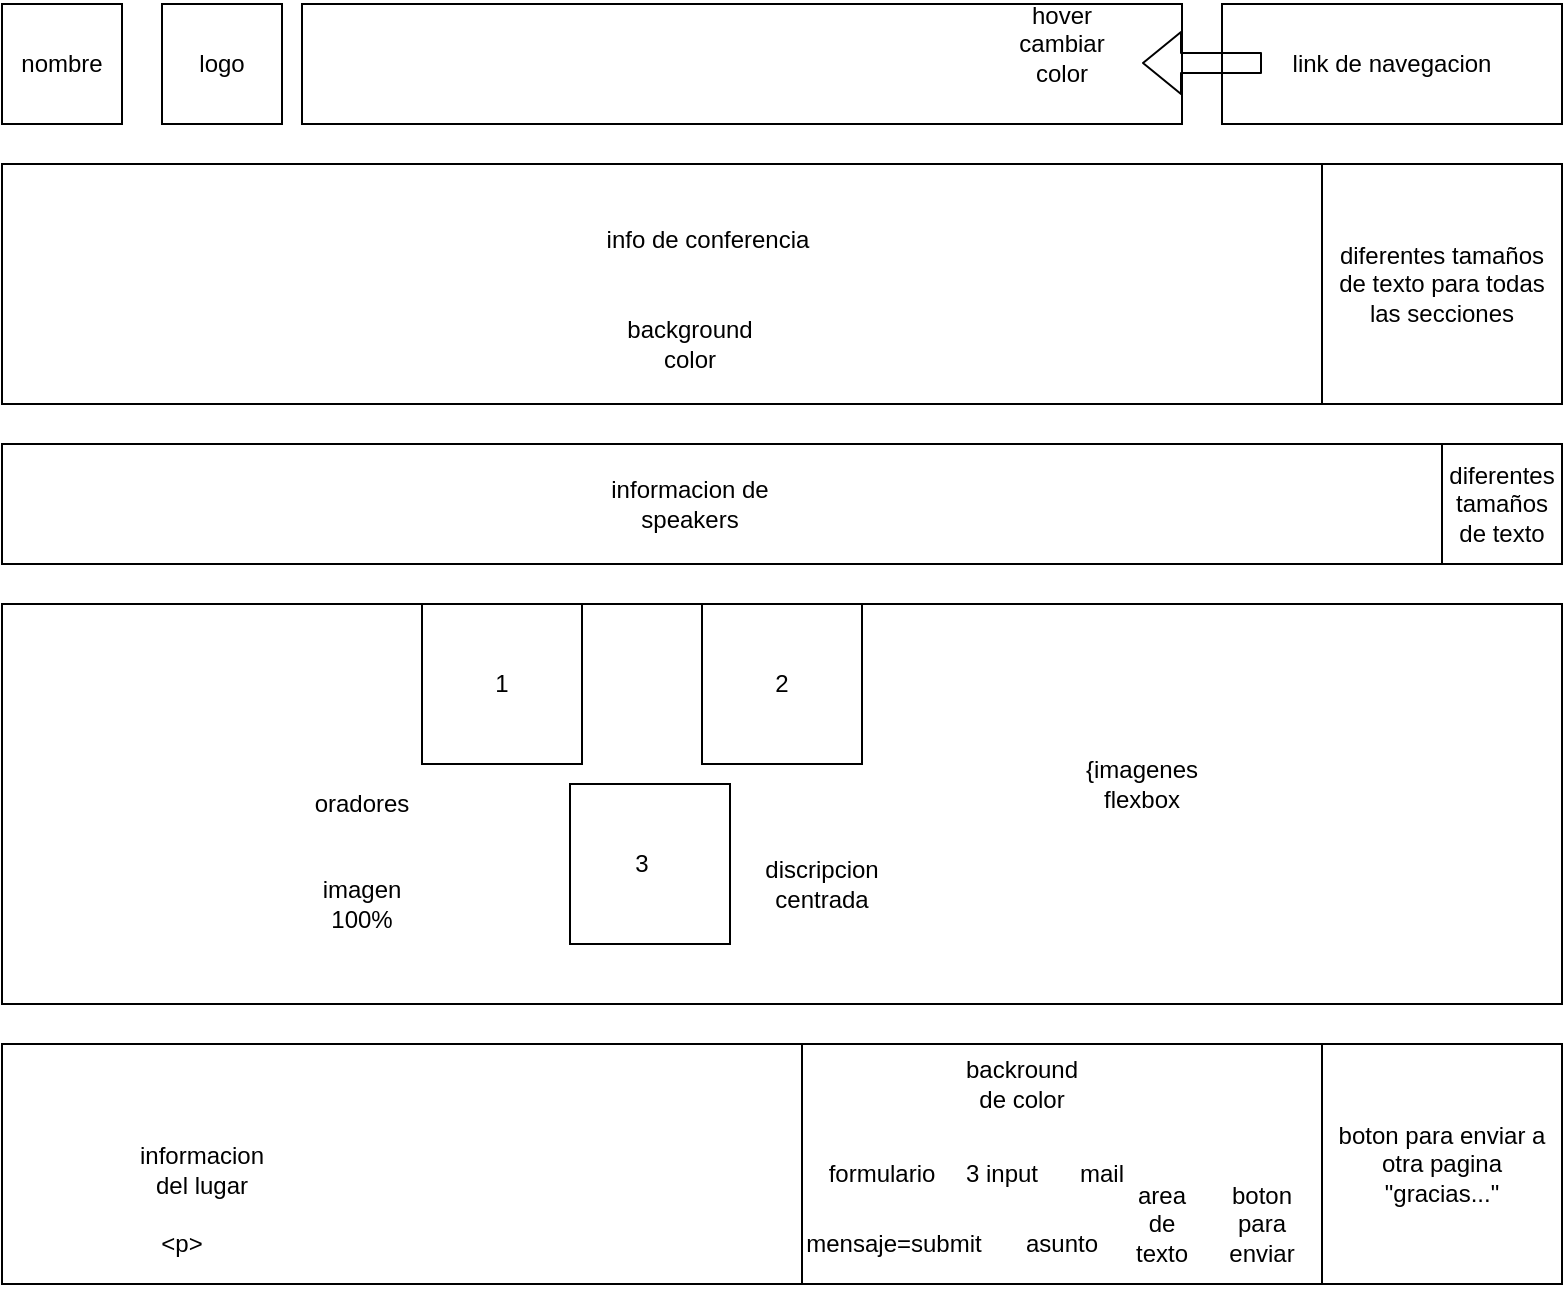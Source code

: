<mxfile version="15.3.8" type="device" pages="2"><diagram id="xcteM_J86JOtqxVUACL3" name="Page-1"><mxGraphModel dx="801" dy="1602" grid="1" gridSize="10" guides="1" tooltips="1" connect="1" arrows="1" fold="1" page="1" pageScale="1" pageWidth="827" pageHeight="1169" math="0" shadow="0"><root><mxCell id="0"/><mxCell id="1" parent="0"/><mxCell id="vBYxKrO4zpPBQ3xobEM4-1" value="" style="rounded=0;whiteSpace=wrap;html=1;" parent="1" vertex="1"><mxGeometry x="200" width="440" height="60" as="geometry"/></mxCell><mxCell id="vBYxKrO4zpPBQ3xobEM4-4" value="logo" style="whiteSpace=wrap;html=1;aspect=fixed;" parent="1" vertex="1"><mxGeometry x="130" width="60" height="60" as="geometry"/></mxCell><mxCell id="vBYxKrO4zpPBQ3xobEM4-5" value="nombre" style="whiteSpace=wrap;html=1;aspect=fixed;" parent="1" vertex="1"><mxGeometry x="50" width="60" height="60" as="geometry"/></mxCell><mxCell id="vBYxKrO4zpPBQ3xobEM4-6" value="link de navegacion" style="rounded=0;whiteSpace=wrap;html=1;" parent="1" vertex="1"><mxGeometry x="660" width="170" height="60" as="geometry"/></mxCell><mxCell id="vBYxKrO4zpPBQ3xobEM4-11" value="" style="shape=flexArrow;endArrow=classic;html=1;" parent="1" edge="1"><mxGeometry width="50" height="50" relative="1" as="geometry"><mxPoint x="680" y="29.5" as="sourcePoint"/><mxPoint x="620" y="29.5" as="targetPoint"/></mxGeometry></mxCell><mxCell id="vBYxKrO4zpPBQ3xobEM4-13" value="hover cambiar color" style="text;html=1;strokeColor=none;fillColor=none;align=center;verticalAlign=middle;whiteSpace=wrap;rounded=0;" parent="1" vertex="1"><mxGeometry x="560" y="10" width="40" height="20" as="geometry"/></mxCell><mxCell id="vBYxKrO4zpPBQ3xobEM4-14" value="" style="rounded=0;whiteSpace=wrap;html=1;" parent="1" vertex="1"><mxGeometry x="50" y="80" width="780" height="120" as="geometry"/></mxCell><mxCell id="vBYxKrO4zpPBQ3xobEM4-17" value="diferentes tamaños de texto para todas las secciones" style="whiteSpace=wrap;html=1;aspect=fixed;" parent="1" vertex="1"><mxGeometry x="710" y="80" width="120" height="120" as="geometry"/></mxCell><mxCell id="vBYxKrO4zpPBQ3xobEM4-18" value="info de conferencia" style="text;html=1;strokeColor=none;fillColor=none;align=center;verticalAlign=middle;whiteSpace=wrap;rounded=0;" parent="1" vertex="1"><mxGeometry x="330" y="100" width="146" height="35" as="geometry"/></mxCell><mxCell id="vBYxKrO4zpPBQ3xobEM4-19" value="" style="rounded=0;whiteSpace=wrap;html=1;" parent="1" vertex="1"><mxGeometry x="50" y="220" width="780" height="60" as="geometry"/></mxCell><mxCell id="vBYxKrO4zpPBQ3xobEM4-20" value="informacion de speakers" style="text;html=1;strokeColor=none;fillColor=none;align=center;verticalAlign=middle;whiteSpace=wrap;rounded=0;" parent="1" vertex="1"><mxGeometry x="329" y="240" width="130" height="20" as="geometry"/></mxCell><mxCell id="vBYxKrO4zpPBQ3xobEM4-21" value="" style="whiteSpace=wrap;html=1;aspect=fixed;" parent="1" vertex="1"><mxGeometry x="770" y="220" width="60" height="60" as="geometry"/></mxCell><mxCell id="vBYxKrO4zpPBQ3xobEM4-22" value="diferentes tamaños de texto" style="text;html=1;strokeColor=none;fillColor=none;align=center;verticalAlign=middle;whiteSpace=wrap;rounded=0;" parent="1" vertex="1"><mxGeometry x="780" y="240" width="40" height="20" as="geometry"/></mxCell><mxCell id="vBYxKrO4zpPBQ3xobEM4-24" value="" style="rounded=0;whiteSpace=wrap;html=1;" parent="1" vertex="1"><mxGeometry x="50" y="300" width="780" height="200" as="geometry"/></mxCell><mxCell id="vBYxKrO4zpPBQ3xobEM4-25" value="" style="whiteSpace=wrap;html=1;aspect=fixed;" parent="1" vertex="1"><mxGeometry x="260" y="300" width="80" height="80" as="geometry"/></mxCell><mxCell id="vBYxKrO4zpPBQ3xobEM4-26" value="" style="whiteSpace=wrap;html=1;aspect=fixed;" parent="1" vertex="1"><mxGeometry x="400" y="300" width="80" height="80" as="geometry"/></mxCell><mxCell id="vBYxKrO4zpPBQ3xobEM4-27" value="" style="whiteSpace=wrap;html=1;aspect=fixed;" parent="1" vertex="1"><mxGeometry x="334" y="390" width="80" height="80" as="geometry"/></mxCell><mxCell id="vBYxKrO4zpPBQ3xobEM4-28" value="1" style="text;html=1;strokeColor=none;fillColor=none;align=center;verticalAlign=middle;whiteSpace=wrap;rounded=0;" parent="1" vertex="1"><mxGeometry x="280" y="330" width="40" height="20" as="geometry"/></mxCell><mxCell id="vBYxKrO4zpPBQ3xobEM4-29" value="2" style="text;html=1;strokeColor=none;fillColor=none;align=center;verticalAlign=middle;whiteSpace=wrap;rounded=0;" parent="1" vertex="1"><mxGeometry x="420" y="330" width="40" height="20" as="geometry"/></mxCell><mxCell id="vBYxKrO4zpPBQ3xobEM4-30" value="3" style="text;html=1;strokeColor=none;fillColor=none;align=center;verticalAlign=middle;whiteSpace=wrap;rounded=0;" parent="1" vertex="1"><mxGeometry x="350" y="420" width="40" height="20" as="geometry"/></mxCell><mxCell id="vBYxKrO4zpPBQ3xobEM4-32" value="oradores" style="text;html=1;strokeColor=none;fillColor=none;align=center;verticalAlign=middle;whiteSpace=wrap;rounded=0;" parent="1" vertex="1"><mxGeometry x="210" y="390" width="40" height="20" as="geometry"/></mxCell><mxCell id="vBYxKrO4zpPBQ3xobEM4-33" value="imagen 100%" style="text;html=1;strokeColor=none;fillColor=none;align=center;verticalAlign=middle;whiteSpace=wrap;rounded=0;" parent="1" vertex="1"><mxGeometry x="210" y="440" width="40" height="20" as="geometry"/></mxCell><mxCell id="vBYxKrO4zpPBQ3xobEM4-34" value="discripcion centrada" style="text;html=1;strokeColor=none;fillColor=none;align=center;verticalAlign=middle;whiteSpace=wrap;rounded=0;" parent="1" vertex="1"><mxGeometry x="440" y="430" width="40" height="20" as="geometry"/></mxCell><mxCell id="vBYxKrO4zpPBQ3xobEM4-35" value="{imagenes flexbox" style="text;html=1;strokeColor=none;fillColor=none;align=center;verticalAlign=middle;whiteSpace=wrap;rounded=0;" parent="1" vertex="1"><mxGeometry x="600" y="380" width="40" height="20" as="geometry"/></mxCell><mxCell id="vBYxKrO4zpPBQ3xobEM4-36" value="" style="rounded=0;whiteSpace=wrap;html=1;" parent="1" vertex="1"><mxGeometry x="50" y="520" width="780" height="120" as="geometry"/></mxCell><mxCell id="vBYxKrO4zpPBQ3xobEM4-37" value="informacion del lugar" style="text;html=1;strokeColor=none;fillColor=none;align=center;verticalAlign=middle;whiteSpace=wrap;rounded=0;" parent="1" vertex="1"><mxGeometry x="130" y="572.5" width="40" height="20" as="geometry"/></mxCell><mxCell id="vBYxKrO4zpPBQ3xobEM4-38" value="&amp;lt;p&amp;gt;" style="text;html=1;strokeColor=none;fillColor=none;align=center;verticalAlign=middle;whiteSpace=wrap;rounded=0;" parent="1" vertex="1"><mxGeometry x="120" y="610" width="40" height="20" as="geometry"/></mxCell><mxCell id="vBYxKrO4zpPBQ3xobEM4-41" value="backround de color" style="text;html=1;strokeColor=none;fillColor=none;align=center;verticalAlign=middle;whiteSpace=wrap;rounded=0;" parent="1" vertex="1"><mxGeometry x="540" y="530" width="40" height="20" as="geometry"/></mxCell><mxCell id="vBYxKrO4zpPBQ3xobEM4-45" value="formulario" style="text;html=1;strokeColor=none;fillColor=none;align=center;verticalAlign=middle;whiteSpace=wrap;rounded=0;" parent="1" vertex="1"><mxGeometry x="470" y="575" width="40" height="20" as="geometry"/></mxCell><mxCell id="vBYxKrO4zpPBQ3xobEM4-46" value="3 input" style="text;html=1;strokeColor=none;fillColor=none;align=center;verticalAlign=middle;whiteSpace=wrap;rounded=0;" parent="1" vertex="1"><mxGeometry x="530" y="575" width="40" height="20" as="geometry"/></mxCell><mxCell id="vBYxKrO4zpPBQ3xobEM4-47" value="mail" style="text;html=1;strokeColor=none;fillColor=none;align=center;verticalAlign=middle;whiteSpace=wrap;rounded=0;" parent="1" vertex="1"><mxGeometry x="580" y="575" width="40" height="20" as="geometry"/></mxCell><mxCell id="vBYxKrO4zpPBQ3xobEM4-48" value="asunto" style="text;html=1;strokeColor=none;fillColor=none;align=center;verticalAlign=middle;whiteSpace=wrap;rounded=0;" parent="1" vertex="1"><mxGeometry x="560" y="610" width="40" height="20" as="geometry"/></mxCell><mxCell id="vBYxKrO4zpPBQ3xobEM4-49" value="area de texto" style="text;html=1;strokeColor=none;fillColor=none;align=center;verticalAlign=middle;whiteSpace=wrap;rounded=0;" parent="1" vertex="1"><mxGeometry x="610" y="600" width="40" height="20" as="geometry"/></mxCell><mxCell id="vBYxKrO4zpPBQ3xobEM4-50" value="boton para enviar" style="text;html=1;strokeColor=none;fillColor=none;align=center;verticalAlign=middle;whiteSpace=wrap;rounded=0;" parent="1" vertex="1"><mxGeometry x="660" y="600" width="40" height="20" as="geometry"/></mxCell><mxCell id="vBYxKrO4zpPBQ3xobEM4-51" value="mensaje=submit" style="text;html=1;strokeColor=none;fillColor=none;align=center;verticalAlign=middle;whiteSpace=wrap;rounded=0;" parent="1" vertex="1"><mxGeometry x="476" y="610" width="40" height="20" as="geometry"/></mxCell><mxCell id="16QAVIODhSfPseJXTkiz-1" value="background color" style="text;html=1;strokeColor=none;fillColor=none;align=center;verticalAlign=middle;whiteSpace=wrap;rounded=0;" parent="1" vertex="1"><mxGeometry x="374" y="160" width="40" height="20" as="geometry"/></mxCell><mxCell id="16QAVIODhSfPseJXTkiz-3" value="" style="endArrow=none;html=1;" parent="1" edge="1"><mxGeometry width="50" height="50" relative="1" as="geometry"><mxPoint x="450" y="640" as="sourcePoint"/><mxPoint x="450" y="520" as="targetPoint"/></mxGeometry></mxCell><mxCell id="16QAVIODhSfPseJXTkiz-7" value="boton para enviar a otra pagina &quot;gracias...&quot;" style="whiteSpace=wrap;html=1;aspect=fixed;" parent="1" vertex="1"><mxGeometry x="710" y="520" width="120" height="120" as="geometry"/></mxCell></root></mxGraphModel></diagram><diagram id="GrNoEYaxad9vBTAqU50H" name="Page-2"><mxGraphModel dx="801" dy="494" grid="1" gridSize="10" guides="1" tooltips="1" connect="1" arrows="1" fold="1" page="1" pageScale="1" pageWidth="827" pageHeight="1169" math="0" shadow="0"><root><mxCell id="Si0ZpKCoy1ZCPRt5Frb9-0"/><mxCell id="Si0ZpKCoy1ZCPRt5Frb9-1" parent="Si0ZpKCoy1ZCPRt5Frb9-0"/></root></mxGraphModel></diagram></mxfile>